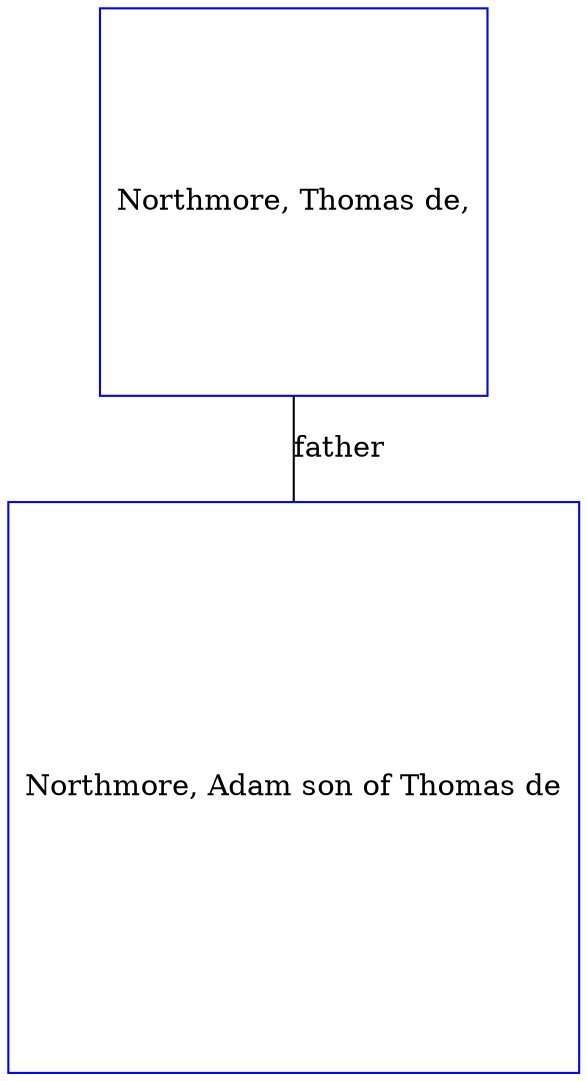 digraph D {
    edge [dir=none];    node [shape=box];    "009830"   [label="Northmore, Adam son of Thomas de", shape=box, regular=1, color="blue"] ;
"009831"   [label="Northmore, Thomas de,", shape=box, regular=1, color="blue"] ;
009831->009830 [label="father",arrowsize=0.0]; 
}
